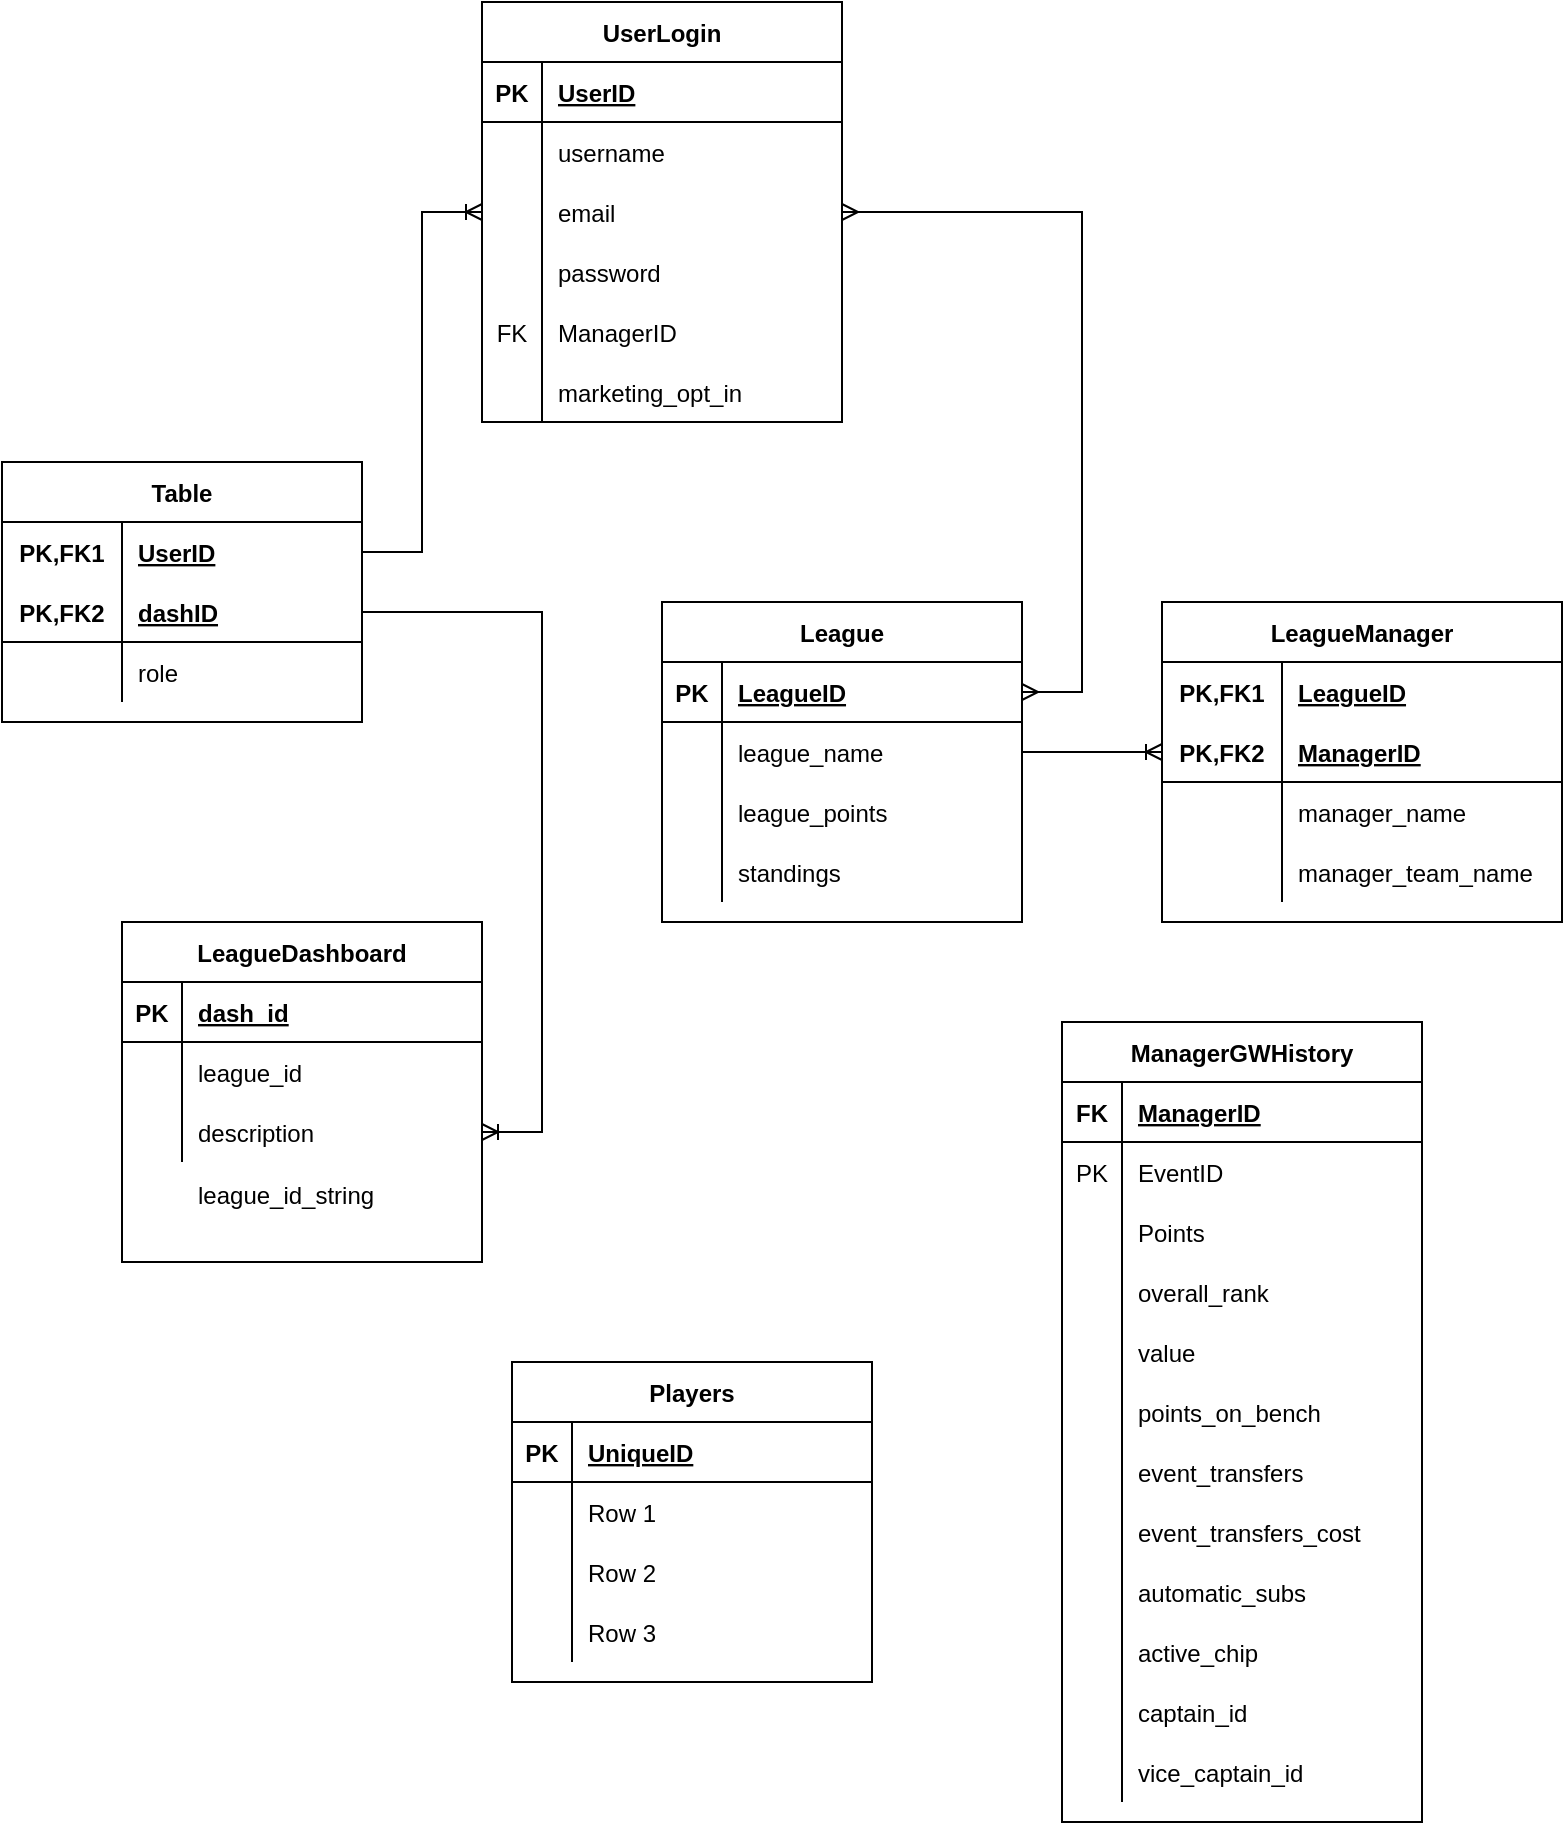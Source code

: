 <mxfile version="20.2.3" type="device"><diagram id="_Cx3foY1dvg2iIvXJZPI" name="Page-1"><mxGraphModel dx="1017" dy="2097" grid="1" gridSize="10" guides="1" tooltips="1" connect="1" arrows="1" fold="1" page="1" pageScale="1" pageWidth="850" pageHeight="1100" math="0" shadow="0"><root><mxCell id="0"/><mxCell id="1" parent="0"/><mxCell id="r8rtodoecA1h8bN7dKuI-1" value="League" style="shape=table;startSize=30;container=1;collapsible=1;childLayout=tableLayout;fixedRows=1;rowLines=0;fontStyle=1;align=center;resizeLast=1;" vertex="1" parent="1"><mxGeometry x="360" y="260" width="180" height="160" as="geometry"/></mxCell><mxCell id="r8rtodoecA1h8bN7dKuI-2" value="" style="shape=tableRow;horizontal=0;startSize=0;swimlaneHead=0;swimlaneBody=0;fillColor=none;collapsible=0;dropTarget=0;points=[[0,0.5],[1,0.5]];portConstraint=eastwest;top=0;left=0;right=0;bottom=1;" vertex="1" parent="r8rtodoecA1h8bN7dKuI-1"><mxGeometry y="30" width="180" height="30" as="geometry"/></mxCell><mxCell id="r8rtodoecA1h8bN7dKuI-3" value="PK" style="shape=partialRectangle;connectable=0;fillColor=none;top=0;left=0;bottom=0;right=0;fontStyle=1;overflow=hidden;" vertex="1" parent="r8rtodoecA1h8bN7dKuI-2"><mxGeometry width="30" height="30" as="geometry"><mxRectangle width="30" height="30" as="alternateBounds"/></mxGeometry></mxCell><mxCell id="r8rtodoecA1h8bN7dKuI-4" value="LeagueID" style="shape=partialRectangle;connectable=0;fillColor=none;top=0;left=0;bottom=0;right=0;align=left;spacingLeft=6;fontStyle=5;overflow=hidden;" vertex="1" parent="r8rtodoecA1h8bN7dKuI-2"><mxGeometry x="30" width="150" height="30" as="geometry"><mxRectangle width="150" height="30" as="alternateBounds"/></mxGeometry></mxCell><mxCell id="r8rtodoecA1h8bN7dKuI-5" value="" style="shape=tableRow;horizontal=0;startSize=0;swimlaneHead=0;swimlaneBody=0;fillColor=none;collapsible=0;dropTarget=0;points=[[0,0.5],[1,0.5]];portConstraint=eastwest;top=0;left=0;right=0;bottom=0;" vertex="1" parent="r8rtodoecA1h8bN7dKuI-1"><mxGeometry y="60" width="180" height="30" as="geometry"/></mxCell><mxCell id="r8rtodoecA1h8bN7dKuI-6" value="" style="shape=partialRectangle;connectable=0;fillColor=none;top=0;left=0;bottom=0;right=0;editable=1;overflow=hidden;" vertex="1" parent="r8rtodoecA1h8bN7dKuI-5"><mxGeometry width="30" height="30" as="geometry"><mxRectangle width="30" height="30" as="alternateBounds"/></mxGeometry></mxCell><mxCell id="r8rtodoecA1h8bN7dKuI-7" value="league_name" style="shape=partialRectangle;connectable=0;fillColor=none;top=0;left=0;bottom=0;right=0;align=left;spacingLeft=6;overflow=hidden;" vertex="1" parent="r8rtodoecA1h8bN7dKuI-5"><mxGeometry x="30" width="150" height="30" as="geometry"><mxRectangle width="150" height="30" as="alternateBounds"/></mxGeometry></mxCell><mxCell id="r8rtodoecA1h8bN7dKuI-8" value="" style="shape=tableRow;horizontal=0;startSize=0;swimlaneHead=0;swimlaneBody=0;fillColor=none;collapsible=0;dropTarget=0;points=[[0,0.5],[1,0.5]];portConstraint=eastwest;top=0;left=0;right=0;bottom=0;" vertex="1" parent="r8rtodoecA1h8bN7dKuI-1"><mxGeometry y="90" width="180" height="30" as="geometry"/></mxCell><mxCell id="r8rtodoecA1h8bN7dKuI-9" value="" style="shape=partialRectangle;connectable=0;fillColor=none;top=0;left=0;bottom=0;right=0;editable=1;overflow=hidden;" vertex="1" parent="r8rtodoecA1h8bN7dKuI-8"><mxGeometry width="30" height="30" as="geometry"><mxRectangle width="30" height="30" as="alternateBounds"/></mxGeometry></mxCell><mxCell id="r8rtodoecA1h8bN7dKuI-10" value="league_points" style="shape=partialRectangle;connectable=0;fillColor=none;top=0;left=0;bottom=0;right=0;align=left;spacingLeft=6;overflow=hidden;" vertex="1" parent="r8rtodoecA1h8bN7dKuI-8"><mxGeometry x="30" width="150" height="30" as="geometry"><mxRectangle width="150" height="30" as="alternateBounds"/></mxGeometry></mxCell><mxCell id="r8rtodoecA1h8bN7dKuI-11" value="" style="shape=tableRow;horizontal=0;startSize=0;swimlaneHead=0;swimlaneBody=0;fillColor=none;collapsible=0;dropTarget=0;points=[[0,0.5],[1,0.5]];portConstraint=eastwest;top=0;left=0;right=0;bottom=0;" vertex="1" parent="r8rtodoecA1h8bN7dKuI-1"><mxGeometry y="120" width="180" height="30" as="geometry"/></mxCell><mxCell id="r8rtodoecA1h8bN7dKuI-12" value="" style="shape=partialRectangle;connectable=0;fillColor=none;top=0;left=0;bottom=0;right=0;editable=1;overflow=hidden;" vertex="1" parent="r8rtodoecA1h8bN7dKuI-11"><mxGeometry width="30" height="30" as="geometry"><mxRectangle width="30" height="30" as="alternateBounds"/></mxGeometry></mxCell><mxCell id="r8rtodoecA1h8bN7dKuI-13" value="standings" style="shape=partialRectangle;connectable=0;fillColor=none;top=0;left=0;bottom=0;right=0;align=left;spacingLeft=6;overflow=hidden;" vertex="1" parent="r8rtodoecA1h8bN7dKuI-11"><mxGeometry x="30" width="150" height="30" as="geometry"><mxRectangle width="150" height="30" as="alternateBounds"/></mxGeometry></mxCell><mxCell id="r8rtodoecA1h8bN7dKuI-27" value="LeagueManager" style="shape=table;startSize=30;container=1;collapsible=1;childLayout=tableLayout;fixedRows=1;rowLines=0;fontStyle=1;align=center;resizeLast=1;" vertex="1" parent="1"><mxGeometry x="610" y="260" width="200" height="160" as="geometry"/></mxCell><mxCell id="r8rtodoecA1h8bN7dKuI-28" value="" style="shape=tableRow;horizontal=0;startSize=0;swimlaneHead=0;swimlaneBody=0;fillColor=none;collapsible=0;dropTarget=0;points=[[0,0.5],[1,0.5]];portConstraint=eastwest;top=0;left=0;right=0;bottom=0;" vertex="1" parent="r8rtodoecA1h8bN7dKuI-27"><mxGeometry y="30" width="200" height="30" as="geometry"/></mxCell><mxCell id="r8rtodoecA1h8bN7dKuI-29" value="PK,FK1" style="shape=partialRectangle;connectable=0;fillColor=none;top=0;left=0;bottom=0;right=0;fontStyle=1;overflow=hidden;" vertex="1" parent="r8rtodoecA1h8bN7dKuI-28"><mxGeometry width="60" height="30" as="geometry"><mxRectangle width="60" height="30" as="alternateBounds"/></mxGeometry></mxCell><mxCell id="r8rtodoecA1h8bN7dKuI-30" value="LeagueID" style="shape=partialRectangle;connectable=0;fillColor=none;top=0;left=0;bottom=0;right=0;align=left;spacingLeft=6;fontStyle=5;overflow=hidden;" vertex="1" parent="r8rtodoecA1h8bN7dKuI-28"><mxGeometry x="60" width="140" height="30" as="geometry"><mxRectangle width="140" height="30" as="alternateBounds"/></mxGeometry></mxCell><mxCell id="r8rtodoecA1h8bN7dKuI-31" value="" style="shape=tableRow;horizontal=0;startSize=0;swimlaneHead=0;swimlaneBody=0;fillColor=none;collapsible=0;dropTarget=0;points=[[0,0.5],[1,0.5]];portConstraint=eastwest;top=0;left=0;right=0;bottom=1;" vertex="1" parent="r8rtodoecA1h8bN7dKuI-27"><mxGeometry y="60" width="200" height="30" as="geometry"/></mxCell><mxCell id="r8rtodoecA1h8bN7dKuI-32" value="PK,FK2" style="shape=partialRectangle;connectable=0;fillColor=none;top=0;left=0;bottom=0;right=0;fontStyle=1;overflow=hidden;" vertex="1" parent="r8rtodoecA1h8bN7dKuI-31"><mxGeometry width="60" height="30" as="geometry"><mxRectangle width="60" height="30" as="alternateBounds"/></mxGeometry></mxCell><mxCell id="r8rtodoecA1h8bN7dKuI-33" value="ManagerID" style="shape=partialRectangle;connectable=0;fillColor=none;top=0;left=0;bottom=0;right=0;align=left;spacingLeft=6;fontStyle=5;overflow=hidden;" vertex="1" parent="r8rtodoecA1h8bN7dKuI-31"><mxGeometry x="60" width="140" height="30" as="geometry"><mxRectangle width="140" height="30" as="alternateBounds"/></mxGeometry></mxCell><mxCell id="r8rtodoecA1h8bN7dKuI-34" value="" style="shape=tableRow;horizontal=0;startSize=0;swimlaneHead=0;swimlaneBody=0;fillColor=none;collapsible=0;dropTarget=0;points=[[0,0.5],[1,0.5]];portConstraint=eastwest;top=0;left=0;right=0;bottom=0;" vertex="1" parent="r8rtodoecA1h8bN7dKuI-27"><mxGeometry y="90" width="200" height="30" as="geometry"/></mxCell><mxCell id="r8rtodoecA1h8bN7dKuI-35" value="" style="shape=partialRectangle;connectable=0;fillColor=none;top=0;left=0;bottom=0;right=0;editable=1;overflow=hidden;" vertex="1" parent="r8rtodoecA1h8bN7dKuI-34"><mxGeometry width="60" height="30" as="geometry"><mxRectangle width="60" height="30" as="alternateBounds"/></mxGeometry></mxCell><mxCell id="r8rtodoecA1h8bN7dKuI-36" value="manager_name" style="shape=partialRectangle;connectable=0;fillColor=none;top=0;left=0;bottom=0;right=0;align=left;spacingLeft=6;overflow=hidden;" vertex="1" parent="r8rtodoecA1h8bN7dKuI-34"><mxGeometry x="60" width="140" height="30" as="geometry"><mxRectangle width="140" height="30" as="alternateBounds"/></mxGeometry></mxCell><mxCell id="r8rtodoecA1h8bN7dKuI-37" value="" style="shape=tableRow;horizontal=0;startSize=0;swimlaneHead=0;swimlaneBody=0;fillColor=none;collapsible=0;dropTarget=0;points=[[0,0.5],[1,0.5]];portConstraint=eastwest;top=0;left=0;right=0;bottom=0;" vertex="1" parent="r8rtodoecA1h8bN7dKuI-27"><mxGeometry y="120" width="200" height="30" as="geometry"/></mxCell><mxCell id="r8rtodoecA1h8bN7dKuI-38" value="" style="shape=partialRectangle;connectable=0;fillColor=none;top=0;left=0;bottom=0;right=0;editable=1;overflow=hidden;" vertex="1" parent="r8rtodoecA1h8bN7dKuI-37"><mxGeometry width="60" height="30" as="geometry"><mxRectangle width="60" height="30" as="alternateBounds"/></mxGeometry></mxCell><mxCell id="r8rtodoecA1h8bN7dKuI-39" value="manager_team_name" style="shape=partialRectangle;connectable=0;fillColor=none;top=0;left=0;bottom=0;right=0;align=left;spacingLeft=6;overflow=hidden;" vertex="1" parent="r8rtodoecA1h8bN7dKuI-37"><mxGeometry x="60" width="140" height="30" as="geometry"><mxRectangle width="140" height="30" as="alternateBounds"/></mxGeometry></mxCell><mxCell id="r8rtodoecA1h8bN7dKuI-69" value="" style="shape=tableRow;horizontal=0;startSize=0;swimlaneHead=0;swimlaneBody=0;fillColor=none;collapsible=0;dropTarget=0;points=[[0,0.5],[1,0.5]];portConstraint=eastwest;top=0;left=0;right=0;bottom=0;" vertex="1" parent="1"><mxGeometry x="320" y="650" width="180" height="30" as="geometry"/></mxCell><mxCell id="r8rtodoecA1h8bN7dKuI-70" value="" style="shape=partialRectangle;connectable=0;fillColor=none;top=0;left=0;bottom=0;right=0;editable=1;overflow=hidden;" vertex="1" parent="r8rtodoecA1h8bN7dKuI-69"><mxGeometry width="30" height="30" as="geometry"><mxRectangle width="30" height="30" as="alternateBounds"/></mxGeometry></mxCell><mxCell id="r8rtodoecA1h8bN7dKuI-72" value="Table" style="shape=table;startSize=30;container=1;collapsible=1;childLayout=tableLayout;fixedRows=1;rowLines=0;fontStyle=1;align=center;resizeLast=1;" vertex="1" parent="1"><mxGeometry x="30" y="190" width="180" height="130" as="geometry"/></mxCell><mxCell id="r8rtodoecA1h8bN7dKuI-73" value="" style="shape=tableRow;horizontal=0;startSize=0;swimlaneHead=0;swimlaneBody=0;fillColor=none;collapsible=0;dropTarget=0;points=[[0,0.5],[1,0.5]];portConstraint=eastwest;top=0;left=0;right=0;bottom=0;" vertex="1" parent="r8rtodoecA1h8bN7dKuI-72"><mxGeometry y="30" width="180" height="30" as="geometry"/></mxCell><mxCell id="r8rtodoecA1h8bN7dKuI-74" value="PK,FK1" style="shape=partialRectangle;connectable=0;fillColor=none;top=0;left=0;bottom=0;right=0;fontStyle=1;overflow=hidden;" vertex="1" parent="r8rtodoecA1h8bN7dKuI-73"><mxGeometry width="60" height="30" as="geometry"><mxRectangle width="60" height="30" as="alternateBounds"/></mxGeometry></mxCell><mxCell id="r8rtodoecA1h8bN7dKuI-75" value="UserID" style="shape=partialRectangle;connectable=0;fillColor=none;top=0;left=0;bottom=0;right=0;align=left;spacingLeft=6;fontStyle=5;overflow=hidden;" vertex="1" parent="r8rtodoecA1h8bN7dKuI-73"><mxGeometry x="60" width="120" height="30" as="geometry"><mxRectangle width="120" height="30" as="alternateBounds"/></mxGeometry></mxCell><mxCell id="r8rtodoecA1h8bN7dKuI-76" value="" style="shape=tableRow;horizontal=0;startSize=0;swimlaneHead=0;swimlaneBody=0;fillColor=none;collapsible=0;dropTarget=0;points=[[0,0.5],[1,0.5]];portConstraint=eastwest;top=0;left=0;right=0;bottom=1;" vertex="1" parent="r8rtodoecA1h8bN7dKuI-72"><mxGeometry y="60" width="180" height="30" as="geometry"/></mxCell><mxCell id="r8rtodoecA1h8bN7dKuI-77" value="PK,FK2" style="shape=partialRectangle;connectable=0;fillColor=none;top=0;left=0;bottom=0;right=0;fontStyle=1;overflow=hidden;" vertex="1" parent="r8rtodoecA1h8bN7dKuI-76"><mxGeometry width="60" height="30" as="geometry"><mxRectangle width="60" height="30" as="alternateBounds"/></mxGeometry></mxCell><mxCell id="r8rtodoecA1h8bN7dKuI-78" value="dashID" style="shape=partialRectangle;connectable=0;fillColor=none;top=0;left=0;bottom=0;right=0;align=left;spacingLeft=6;fontStyle=5;overflow=hidden;" vertex="1" parent="r8rtodoecA1h8bN7dKuI-76"><mxGeometry x="60" width="120" height="30" as="geometry"><mxRectangle width="120" height="30" as="alternateBounds"/></mxGeometry></mxCell><mxCell id="r8rtodoecA1h8bN7dKuI-82" value="" style="shape=tableRow;horizontal=0;startSize=0;swimlaneHead=0;swimlaneBody=0;fillColor=none;collapsible=0;dropTarget=0;points=[[0,0.5],[1,0.5]];portConstraint=eastwest;top=0;left=0;right=0;bottom=0;" vertex="1" parent="r8rtodoecA1h8bN7dKuI-72"><mxGeometry y="90" width="180" height="30" as="geometry"/></mxCell><mxCell id="r8rtodoecA1h8bN7dKuI-83" value="" style="shape=partialRectangle;connectable=0;fillColor=none;top=0;left=0;bottom=0;right=0;editable=1;overflow=hidden;" vertex="1" parent="r8rtodoecA1h8bN7dKuI-82"><mxGeometry width="60" height="30" as="geometry"><mxRectangle width="60" height="30" as="alternateBounds"/></mxGeometry></mxCell><mxCell id="r8rtodoecA1h8bN7dKuI-84" value="role" style="shape=partialRectangle;connectable=0;fillColor=none;top=0;left=0;bottom=0;right=0;align=left;spacingLeft=6;overflow=hidden;" vertex="1" parent="r8rtodoecA1h8bN7dKuI-82"><mxGeometry x="60" width="120" height="30" as="geometry"><mxRectangle width="120" height="30" as="alternateBounds"/></mxGeometry></mxCell><mxCell id="r8rtodoecA1h8bN7dKuI-85" value="" style="group" vertex="1" connectable="0" parent="1"><mxGeometry x="90" y="420" width="180" height="170" as="geometry"/></mxCell><mxCell id="r8rtodoecA1h8bN7dKuI-40" value="LeagueDashboard" style="shape=table;startSize=30;container=1;collapsible=1;childLayout=tableLayout;fixedRows=1;rowLines=0;fontStyle=1;align=center;resizeLast=1;" vertex="1" parent="r8rtodoecA1h8bN7dKuI-85"><mxGeometry width="180" height="170" as="geometry"/></mxCell><mxCell id="r8rtodoecA1h8bN7dKuI-41" value="" style="shape=tableRow;horizontal=0;startSize=0;swimlaneHead=0;swimlaneBody=0;fillColor=none;collapsible=0;dropTarget=0;points=[[0,0.5],[1,0.5]];portConstraint=eastwest;top=0;left=0;right=0;bottom=1;" vertex="1" parent="r8rtodoecA1h8bN7dKuI-40"><mxGeometry y="30" width="180" height="30" as="geometry"/></mxCell><mxCell id="r8rtodoecA1h8bN7dKuI-42" value="PK" style="shape=partialRectangle;connectable=0;fillColor=none;top=0;left=0;bottom=0;right=0;fontStyle=1;overflow=hidden;" vertex="1" parent="r8rtodoecA1h8bN7dKuI-41"><mxGeometry width="30" height="30" as="geometry"><mxRectangle width="30" height="30" as="alternateBounds"/></mxGeometry></mxCell><mxCell id="r8rtodoecA1h8bN7dKuI-43" value="dash_id" style="shape=partialRectangle;connectable=0;fillColor=none;top=0;left=0;bottom=0;right=0;align=left;spacingLeft=6;fontStyle=5;overflow=hidden;" vertex="1" parent="r8rtodoecA1h8bN7dKuI-41"><mxGeometry x="30" width="150" height="30" as="geometry"><mxRectangle width="150" height="30" as="alternateBounds"/></mxGeometry></mxCell><mxCell id="r8rtodoecA1h8bN7dKuI-44" value="" style="shape=tableRow;horizontal=0;startSize=0;swimlaneHead=0;swimlaneBody=0;fillColor=none;collapsible=0;dropTarget=0;points=[[0,0.5],[1,0.5]];portConstraint=eastwest;top=0;left=0;right=0;bottom=0;" vertex="1" parent="r8rtodoecA1h8bN7dKuI-40"><mxGeometry y="60" width="180" height="30" as="geometry"/></mxCell><mxCell id="r8rtodoecA1h8bN7dKuI-45" value="" style="shape=partialRectangle;connectable=0;fillColor=none;top=0;left=0;bottom=0;right=0;editable=1;overflow=hidden;" vertex="1" parent="r8rtodoecA1h8bN7dKuI-44"><mxGeometry width="30" height="30" as="geometry"><mxRectangle width="30" height="30" as="alternateBounds"/></mxGeometry></mxCell><mxCell id="r8rtodoecA1h8bN7dKuI-46" value="league_id" style="shape=partialRectangle;connectable=0;fillColor=none;top=0;left=0;bottom=0;right=0;align=left;spacingLeft=6;overflow=hidden;" vertex="1" parent="r8rtodoecA1h8bN7dKuI-44"><mxGeometry x="30" width="150" height="30" as="geometry"><mxRectangle width="150" height="30" as="alternateBounds"/></mxGeometry></mxCell><mxCell id="r8rtodoecA1h8bN7dKuI-47" value="" style="shape=tableRow;horizontal=0;startSize=0;swimlaneHead=0;swimlaneBody=0;fillColor=none;collapsible=0;dropTarget=0;points=[[0,0.5],[1,0.5]];portConstraint=eastwest;top=0;left=0;right=0;bottom=0;" vertex="1" parent="r8rtodoecA1h8bN7dKuI-40"><mxGeometry y="90" width="180" height="30" as="geometry"/></mxCell><mxCell id="r8rtodoecA1h8bN7dKuI-48" value="" style="shape=partialRectangle;connectable=0;fillColor=none;top=0;left=0;bottom=0;right=0;editable=1;overflow=hidden;" vertex="1" parent="r8rtodoecA1h8bN7dKuI-47"><mxGeometry width="30" height="30" as="geometry"><mxRectangle width="30" height="30" as="alternateBounds"/></mxGeometry></mxCell><mxCell id="r8rtodoecA1h8bN7dKuI-49" value="description" style="shape=partialRectangle;connectable=0;fillColor=none;top=0;left=0;bottom=0;right=0;align=left;spacingLeft=6;overflow=hidden;" vertex="1" parent="r8rtodoecA1h8bN7dKuI-47"><mxGeometry x="30" width="150" height="30" as="geometry"><mxRectangle width="150" height="30" as="alternateBounds"/></mxGeometry></mxCell><mxCell id="r8rtodoecA1h8bN7dKuI-53" value="" style="shape=tableRow;horizontal=0;startSize=0;swimlaneHead=0;swimlaneBody=0;fillColor=none;collapsible=0;dropTarget=0;points=[[0,0.5],[1,0.5]];portConstraint=eastwest;top=0;left=0;right=0;bottom=0;" vertex="1" parent="r8rtodoecA1h8bN7dKuI-85"><mxGeometry y="124" width="180" height="30" as="geometry"/></mxCell><mxCell id="r8rtodoecA1h8bN7dKuI-54" value="" style="shape=partialRectangle;connectable=0;fillColor=none;top=0;left=0;bottom=0;right=0;editable=1;overflow=hidden;" vertex="1" parent="r8rtodoecA1h8bN7dKuI-53"><mxGeometry width="30" height="30" as="geometry"><mxRectangle width="30" height="30" as="alternateBounds"/></mxGeometry></mxCell><mxCell id="r8rtodoecA1h8bN7dKuI-55" value="league_id_string" style="shape=partialRectangle;connectable=0;fillColor=none;top=0;left=0;bottom=0;right=0;align=left;spacingLeft=6;overflow=hidden;" vertex="1" parent="r8rtodoecA1h8bN7dKuI-53"><mxGeometry x="30" y="-3" width="150" height="30" as="geometry"><mxRectangle width="150" height="30" as="alternateBounds"/></mxGeometry></mxCell><mxCell id="r8rtodoecA1h8bN7dKuI-93" value="" style="group" vertex="1" connectable="0" parent="1"><mxGeometry x="270" y="-40" width="180" height="240" as="geometry"/></mxCell><mxCell id="r8rtodoecA1h8bN7dKuI-87" value="" style="group" vertex="1" connectable="0" parent="r8rtodoecA1h8bN7dKuI-93"><mxGeometry width="180" height="240" as="geometry"/></mxCell><mxCell id="r8rtodoecA1h8bN7dKuI-88" value="" style="group" vertex="1" connectable="0" parent="r8rtodoecA1h8bN7dKuI-87"><mxGeometry width="180" height="240" as="geometry"/></mxCell><mxCell id="r8rtodoecA1h8bN7dKuI-56" value="UserLogin" style="shape=table;startSize=30;container=1;collapsible=1;childLayout=tableLayout;fixedRows=1;rowLines=0;fontStyle=1;align=center;resizeLast=1;" vertex="1" parent="r8rtodoecA1h8bN7dKuI-88"><mxGeometry width="180" height="210" as="geometry"/></mxCell><mxCell id="r8rtodoecA1h8bN7dKuI-57" value="" style="shape=tableRow;horizontal=0;startSize=0;swimlaneHead=0;swimlaneBody=0;fillColor=none;collapsible=0;dropTarget=0;points=[[0,0.5],[1,0.5]];portConstraint=eastwest;top=0;left=0;right=0;bottom=1;" vertex="1" parent="r8rtodoecA1h8bN7dKuI-56"><mxGeometry y="30" width="180" height="30" as="geometry"/></mxCell><mxCell id="r8rtodoecA1h8bN7dKuI-58" value="PK" style="shape=partialRectangle;connectable=0;fillColor=none;top=0;left=0;bottom=0;right=0;fontStyle=1;overflow=hidden;" vertex="1" parent="r8rtodoecA1h8bN7dKuI-57"><mxGeometry width="30" height="30" as="geometry"><mxRectangle width="30" height="30" as="alternateBounds"/></mxGeometry></mxCell><mxCell id="r8rtodoecA1h8bN7dKuI-59" value="UserID" style="shape=partialRectangle;connectable=0;fillColor=none;top=0;left=0;bottom=0;right=0;align=left;spacingLeft=6;fontStyle=5;overflow=hidden;" vertex="1" parent="r8rtodoecA1h8bN7dKuI-57"><mxGeometry x="30" width="150" height="30" as="geometry"><mxRectangle width="150" height="30" as="alternateBounds"/></mxGeometry></mxCell><mxCell id="r8rtodoecA1h8bN7dKuI-60" value="" style="shape=tableRow;horizontal=0;startSize=0;swimlaneHead=0;swimlaneBody=0;fillColor=none;collapsible=0;dropTarget=0;points=[[0,0.5],[1,0.5]];portConstraint=eastwest;top=0;left=0;right=0;bottom=0;" vertex="1" parent="r8rtodoecA1h8bN7dKuI-56"><mxGeometry y="60" width="180" height="30" as="geometry"/></mxCell><mxCell id="r8rtodoecA1h8bN7dKuI-61" value="" style="shape=partialRectangle;connectable=0;fillColor=none;top=0;left=0;bottom=0;right=0;editable=1;overflow=hidden;" vertex="1" parent="r8rtodoecA1h8bN7dKuI-60"><mxGeometry width="30" height="30" as="geometry"><mxRectangle width="30" height="30" as="alternateBounds"/></mxGeometry></mxCell><mxCell id="r8rtodoecA1h8bN7dKuI-62" value="username" style="shape=partialRectangle;connectable=0;fillColor=none;top=0;left=0;bottom=0;right=0;align=left;spacingLeft=6;overflow=hidden;" vertex="1" parent="r8rtodoecA1h8bN7dKuI-60"><mxGeometry x="30" width="150" height="30" as="geometry"><mxRectangle width="150" height="30" as="alternateBounds"/></mxGeometry></mxCell><mxCell id="r8rtodoecA1h8bN7dKuI-63" value="" style="shape=tableRow;horizontal=0;startSize=0;swimlaneHead=0;swimlaneBody=0;fillColor=none;collapsible=0;dropTarget=0;points=[[0,0.5],[1,0.5]];portConstraint=eastwest;top=0;left=0;right=0;bottom=0;" vertex="1" parent="r8rtodoecA1h8bN7dKuI-56"><mxGeometry y="90" width="180" height="30" as="geometry"/></mxCell><mxCell id="r8rtodoecA1h8bN7dKuI-64" value="" style="shape=partialRectangle;connectable=0;fillColor=none;top=0;left=0;bottom=0;right=0;editable=1;overflow=hidden;" vertex="1" parent="r8rtodoecA1h8bN7dKuI-63"><mxGeometry width="30" height="30" as="geometry"><mxRectangle width="30" height="30" as="alternateBounds"/></mxGeometry></mxCell><mxCell id="r8rtodoecA1h8bN7dKuI-65" value="email" style="shape=partialRectangle;connectable=0;fillColor=none;top=0;left=0;bottom=0;right=0;align=left;spacingLeft=6;overflow=hidden;" vertex="1" parent="r8rtodoecA1h8bN7dKuI-63"><mxGeometry x="30" width="150" height="30" as="geometry"><mxRectangle width="150" height="30" as="alternateBounds"/></mxGeometry></mxCell><mxCell id="r8rtodoecA1h8bN7dKuI-66" value="" style="shape=tableRow;horizontal=0;startSize=0;swimlaneHead=0;swimlaneBody=0;fillColor=none;collapsible=0;dropTarget=0;points=[[0,0.5],[1,0.5]];portConstraint=eastwest;top=0;left=0;right=0;bottom=0;" vertex="1" parent="r8rtodoecA1h8bN7dKuI-56"><mxGeometry y="120" width="180" height="30" as="geometry"/></mxCell><mxCell id="r8rtodoecA1h8bN7dKuI-67" value="" style="shape=partialRectangle;connectable=0;fillColor=none;top=0;left=0;bottom=0;right=0;editable=1;overflow=hidden;" vertex="1" parent="r8rtodoecA1h8bN7dKuI-66"><mxGeometry width="30" height="30" as="geometry"><mxRectangle width="30" height="30" as="alternateBounds"/></mxGeometry></mxCell><mxCell id="r8rtodoecA1h8bN7dKuI-68" value="password" style="shape=partialRectangle;connectable=0;fillColor=none;top=0;left=0;bottom=0;right=0;align=left;spacingLeft=6;overflow=hidden;" vertex="1" parent="r8rtodoecA1h8bN7dKuI-66"><mxGeometry x="30" width="150" height="30" as="geometry"><mxRectangle width="150" height="30" as="alternateBounds"/></mxGeometry></mxCell><mxCell id="r8rtodoecA1h8bN7dKuI-97" value="" style="shape=tableRow;horizontal=0;startSize=0;swimlaneHead=0;swimlaneBody=0;fillColor=none;collapsible=0;dropTarget=0;points=[[0,0.5],[1,0.5]];portConstraint=eastwest;top=0;left=0;right=0;bottom=0;" vertex="1" parent="r8rtodoecA1h8bN7dKuI-56"><mxGeometry y="150" width="180" height="30" as="geometry"/></mxCell><mxCell id="r8rtodoecA1h8bN7dKuI-98" value="FK" style="shape=partialRectangle;connectable=0;fillColor=none;top=0;left=0;bottom=0;right=0;fontStyle=0;overflow=hidden;" vertex="1" parent="r8rtodoecA1h8bN7dKuI-97"><mxGeometry width="30" height="30" as="geometry"><mxRectangle width="30" height="30" as="alternateBounds"/></mxGeometry></mxCell><mxCell id="r8rtodoecA1h8bN7dKuI-99" value="ManagerID" style="shape=partialRectangle;connectable=0;fillColor=none;top=0;left=0;bottom=0;right=0;align=left;spacingLeft=6;fontStyle=0;overflow=hidden;" vertex="1" parent="r8rtodoecA1h8bN7dKuI-97"><mxGeometry x="30" width="150" height="30" as="geometry"><mxRectangle width="150" height="30" as="alternateBounds"/></mxGeometry></mxCell><mxCell id="r8rtodoecA1h8bN7dKuI-100" value="" style="shape=tableRow;horizontal=0;startSize=0;swimlaneHead=0;swimlaneBody=0;fillColor=none;collapsible=0;dropTarget=0;points=[[0,0.5],[1,0.5]];portConstraint=eastwest;top=0;left=0;right=0;bottom=0;" vertex="1" parent="r8rtodoecA1h8bN7dKuI-56"><mxGeometry y="180" width="180" height="30" as="geometry"/></mxCell><mxCell id="r8rtodoecA1h8bN7dKuI-101" value="" style="shape=partialRectangle;connectable=0;fillColor=none;top=0;left=0;bottom=0;right=0;editable=1;overflow=hidden;" vertex="1" parent="r8rtodoecA1h8bN7dKuI-100"><mxGeometry width="30" height="30" as="geometry"><mxRectangle width="30" height="30" as="alternateBounds"/></mxGeometry></mxCell><mxCell id="r8rtodoecA1h8bN7dKuI-102" value="marketing_opt_in" style="shape=partialRectangle;connectable=0;fillColor=none;top=0;left=0;bottom=0;right=0;align=left;spacingLeft=6;overflow=hidden;" vertex="1" parent="r8rtodoecA1h8bN7dKuI-100"><mxGeometry x="30" width="150" height="30" as="geometry"><mxRectangle width="150" height="30" as="alternateBounds"/></mxGeometry></mxCell><mxCell id="r8rtodoecA1h8bN7dKuI-104" value="" style="edgeStyle=entityRelationEdgeStyle;fontSize=12;html=1;endArrow=ERoneToMany;rounded=0;entryX=0;entryY=0.5;entryDx=0;entryDy=0;exitX=1;exitY=0.5;exitDx=0;exitDy=0;" edge="1" parent="1" source="r8rtodoecA1h8bN7dKuI-5" target="r8rtodoecA1h8bN7dKuI-31"><mxGeometry width="100" height="100" relative="1" as="geometry"><mxPoint x="370" y="560" as="sourcePoint"/><mxPoint x="510" y="490" as="targetPoint"/></mxGeometry></mxCell><mxCell id="r8rtodoecA1h8bN7dKuI-105" value="" style="edgeStyle=entityRelationEdgeStyle;fontSize=12;html=1;endArrow=ERmany;startArrow=ERmany;rounded=0;exitX=1;exitY=0.5;exitDx=0;exitDy=0;" edge="1" parent="1" source="r8rtodoecA1h8bN7dKuI-63" target="r8rtodoecA1h8bN7dKuI-2"><mxGeometry width="100" height="100" relative="1" as="geometry"><mxPoint x="350" y="420" as="sourcePoint"/><mxPoint x="450" y="320" as="targetPoint"/></mxGeometry></mxCell><mxCell id="r8rtodoecA1h8bN7dKuI-106" value="" style="edgeStyle=entityRelationEdgeStyle;fontSize=12;html=1;endArrow=ERoneToMany;rounded=0;exitX=1;exitY=0.5;exitDx=0;exitDy=0;entryX=0;entryY=0.5;entryDx=0;entryDy=0;" edge="1" parent="1" source="r8rtodoecA1h8bN7dKuI-73" target="r8rtodoecA1h8bN7dKuI-63"><mxGeometry width="100" height="100" relative="1" as="geometry"><mxPoint x="170" y="110" as="sourcePoint"/><mxPoint x="180" y="160" as="targetPoint"/></mxGeometry></mxCell><mxCell id="r8rtodoecA1h8bN7dKuI-108" value="" style="edgeStyle=entityRelationEdgeStyle;fontSize=12;html=1;endArrow=ERoneToMany;rounded=0;exitX=1;exitY=0.5;exitDx=0;exitDy=0;" edge="1" parent="1" source="r8rtodoecA1h8bN7dKuI-76" target="r8rtodoecA1h8bN7dKuI-47"><mxGeometry width="100" height="100" relative="1" as="geometry"><mxPoint x="350" y="420" as="sourcePoint"/><mxPoint x="450" y="320" as="targetPoint"/></mxGeometry></mxCell><mxCell id="r8rtodoecA1h8bN7dKuI-109" value="ManagerGWHistory" style="shape=table;startSize=30;container=1;collapsible=1;childLayout=tableLayout;fixedRows=1;rowLines=0;fontStyle=1;align=center;resizeLast=1;" vertex="1" parent="1"><mxGeometry x="560" y="470" width="180" height="400" as="geometry"/></mxCell><mxCell id="r8rtodoecA1h8bN7dKuI-110" value="" style="shape=tableRow;horizontal=0;startSize=0;swimlaneHead=0;swimlaneBody=0;fillColor=none;collapsible=0;dropTarget=0;points=[[0,0.5],[1,0.5]];portConstraint=eastwest;top=0;left=0;right=0;bottom=1;" vertex="1" parent="r8rtodoecA1h8bN7dKuI-109"><mxGeometry y="30" width="180" height="30" as="geometry"/></mxCell><mxCell id="r8rtodoecA1h8bN7dKuI-111" value="FK" style="shape=partialRectangle;connectable=0;fillColor=none;top=0;left=0;bottom=0;right=0;fontStyle=1;overflow=hidden;" vertex="1" parent="r8rtodoecA1h8bN7dKuI-110"><mxGeometry width="30" height="30" as="geometry"><mxRectangle width="30" height="30" as="alternateBounds"/></mxGeometry></mxCell><mxCell id="r8rtodoecA1h8bN7dKuI-112" value="ManagerID" style="shape=partialRectangle;connectable=0;fillColor=none;top=0;left=0;bottom=0;right=0;align=left;spacingLeft=6;fontStyle=5;overflow=hidden;" vertex="1" parent="r8rtodoecA1h8bN7dKuI-110"><mxGeometry x="30" width="150" height="30" as="geometry"><mxRectangle width="150" height="30" as="alternateBounds"/></mxGeometry></mxCell><mxCell id="r8rtodoecA1h8bN7dKuI-113" value="" style="shape=tableRow;horizontal=0;startSize=0;swimlaneHead=0;swimlaneBody=0;fillColor=none;collapsible=0;dropTarget=0;points=[[0,0.5],[1,0.5]];portConstraint=eastwest;top=0;left=0;right=0;bottom=0;" vertex="1" parent="r8rtodoecA1h8bN7dKuI-109"><mxGeometry y="60" width="180" height="30" as="geometry"/></mxCell><mxCell id="r8rtodoecA1h8bN7dKuI-114" value="PK" style="shape=partialRectangle;connectable=0;fillColor=none;top=0;left=0;bottom=0;right=0;editable=1;overflow=hidden;" vertex="1" parent="r8rtodoecA1h8bN7dKuI-113"><mxGeometry width="30" height="30" as="geometry"><mxRectangle width="30" height="30" as="alternateBounds"/></mxGeometry></mxCell><mxCell id="r8rtodoecA1h8bN7dKuI-115" value="EventID" style="shape=partialRectangle;connectable=0;fillColor=none;top=0;left=0;bottom=0;right=0;align=left;spacingLeft=6;overflow=hidden;" vertex="1" parent="r8rtodoecA1h8bN7dKuI-113"><mxGeometry x="30" width="150" height="30" as="geometry"><mxRectangle width="150" height="30" as="alternateBounds"/></mxGeometry></mxCell><mxCell id="r8rtodoecA1h8bN7dKuI-116" value="" style="shape=tableRow;horizontal=0;startSize=0;swimlaneHead=0;swimlaneBody=0;fillColor=none;collapsible=0;dropTarget=0;points=[[0,0.5],[1,0.5]];portConstraint=eastwest;top=0;left=0;right=0;bottom=0;" vertex="1" parent="r8rtodoecA1h8bN7dKuI-109"><mxGeometry y="90" width="180" height="30" as="geometry"/></mxCell><mxCell id="r8rtodoecA1h8bN7dKuI-117" value="" style="shape=partialRectangle;connectable=0;fillColor=none;top=0;left=0;bottom=0;right=0;editable=1;overflow=hidden;" vertex="1" parent="r8rtodoecA1h8bN7dKuI-116"><mxGeometry width="30" height="30" as="geometry"><mxRectangle width="30" height="30" as="alternateBounds"/></mxGeometry></mxCell><mxCell id="r8rtodoecA1h8bN7dKuI-118" value="Points" style="shape=partialRectangle;connectable=0;fillColor=none;top=0;left=0;bottom=0;right=0;align=left;spacingLeft=6;overflow=hidden;" vertex="1" parent="r8rtodoecA1h8bN7dKuI-116"><mxGeometry x="30" width="150" height="30" as="geometry"><mxRectangle width="150" height="30" as="alternateBounds"/></mxGeometry></mxCell><mxCell id="r8rtodoecA1h8bN7dKuI-119" value="" style="shape=tableRow;horizontal=0;startSize=0;swimlaneHead=0;swimlaneBody=0;fillColor=none;collapsible=0;dropTarget=0;points=[[0,0.5],[1,0.5]];portConstraint=eastwest;top=0;left=0;right=0;bottom=0;" vertex="1" parent="r8rtodoecA1h8bN7dKuI-109"><mxGeometry y="120" width="180" height="30" as="geometry"/></mxCell><mxCell id="r8rtodoecA1h8bN7dKuI-120" value="" style="shape=partialRectangle;connectable=0;fillColor=none;top=0;left=0;bottom=0;right=0;editable=1;overflow=hidden;" vertex="1" parent="r8rtodoecA1h8bN7dKuI-119"><mxGeometry width="30" height="30" as="geometry"><mxRectangle width="30" height="30" as="alternateBounds"/></mxGeometry></mxCell><mxCell id="r8rtodoecA1h8bN7dKuI-121" value="overall_rank" style="shape=partialRectangle;connectable=0;fillColor=none;top=0;left=0;bottom=0;right=0;align=left;spacingLeft=6;overflow=hidden;" vertex="1" parent="r8rtodoecA1h8bN7dKuI-119"><mxGeometry x="30" width="150" height="30" as="geometry"><mxRectangle width="150" height="30" as="alternateBounds"/></mxGeometry></mxCell><mxCell id="r8rtodoecA1h8bN7dKuI-122" value="" style="shape=tableRow;horizontal=0;startSize=0;swimlaneHead=0;swimlaneBody=0;fillColor=none;collapsible=0;dropTarget=0;points=[[0,0.5],[1,0.5]];portConstraint=eastwest;top=0;left=0;right=0;bottom=0;" vertex="1" parent="r8rtodoecA1h8bN7dKuI-109"><mxGeometry y="150" width="180" height="30" as="geometry"/></mxCell><mxCell id="r8rtodoecA1h8bN7dKuI-123" value="" style="shape=partialRectangle;connectable=0;fillColor=none;top=0;left=0;bottom=0;right=0;editable=1;overflow=hidden;" vertex="1" parent="r8rtodoecA1h8bN7dKuI-122"><mxGeometry width="30" height="30" as="geometry"><mxRectangle width="30" height="30" as="alternateBounds"/></mxGeometry></mxCell><mxCell id="r8rtodoecA1h8bN7dKuI-124" value="value " style="shape=partialRectangle;connectable=0;fillColor=none;top=0;left=0;bottom=0;right=0;align=left;spacingLeft=6;overflow=hidden;" vertex="1" parent="r8rtodoecA1h8bN7dKuI-122"><mxGeometry x="30" width="150" height="30" as="geometry"><mxRectangle width="150" height="30" as="alternateBounds"/></mxGeometry></mxCell><mxCell id="r8rtodoecA1h8bN7dKuI-125" value="" style="shape=tableRow;horizontal=0;startSize=0;swimlaneHead=0;swimlaneBody=0;fillColor=none;collapsible=0;dropTarget=0;points=[[0,0.5],[1,0.5]];portConstraint=eastwest;top=0;left=0;right=0;bottom=0;" vertex="1" parent="r8rtodoecA1h8bN7dKuI-109"><mxGeometry y="180" width="180" height="30" as="geometry"/></mxCell><mxCell id="r8rtodoecA1h8bN7dKuI-126" value="" style="shape=partialRectangle;connectable=0;fillColor=none;top=0;left=0;bottom=0;right=0;editable=1;overflow=hidden;" vertex="1" parent="r8rtodoecA1h8bN7dKuI-125"><mxGeometry width="30" height="30" as="geometry"><mxRectangle width="30" height="30" as="alternateBounds"/></mxGeometry></mxCell><mxCell id="r8rtodoecA1h8bN7dKuI-127" value="points_on_bench" style="shape=partialRectangle;connectable=0;fillColor=none;top=0;left=0;bottom=0;right=0;align=left;spacingLeft=6;overflow=hidden;" vertex="1" parent="r8rtodoecA1h8bN7dKuI-125"><mxGeometry x="30" width="150" height="30" as="geometry"><mxRectangle width="150" height="30" as="alternateBounds"/></mxGeometry></mxCell><mxCell id="r8rtodoecA1h8bN7dKuI-128" value="" style="shape=tableRow;horizontal=0;startSize=0;swimlaneHead=0;swimlaneBody=0;fillColor=none;collapsible=0;dropTarget=0;points=[[0,0.5],[1,0.5]];portConstraint=eastwest;top=0;left=0;right=0;bottom=0;" vertex="1" parent="r8rtodoecA1h8bN7dKuI-109"><mxGeometry y="210" width="180" height="30" as="geometry"/></mxCell><mxCell id="r8rtodoecA1h8bN7dKuI-129" value="" style="shape=partialRectangle;connectable=0;fillColor=none;top=0;left=0;bottom=0;right=0;editable=1;overflow=hidden;" vertex="1" parent="r8rtodoecA1h8bN7dKuI-128"><mxGeometry width="30" height="30" as="geometry"><mxRectangle width="30" height="30" as="alternateBounds"/></mxGeometry></mxCell><mxCell id="r8rtodoecA1h8bN7dKuI-130" value="event_transfers" style="shape=partialRectangle;connectable=0;fillColor=none;top=0;left=0;bottom=0;right=0;align=left;spacingLeft=6;overflow=hidden;" vertex="1" parent="r8rtodoecA1h8bN7dKuI-128"><mxGeometry x="30" width="150" height="30" as="geometry"><mxRectangle width="150" height="30" as="alternateBounds"/></mxGeometry></mxCell><mxCell id="r8rtodoecA1h8bN7dKuI-135" value="" style="shape=tableRow;horizontal=0;startSize=0;swimlaneHead=0;swimlaneBody=0;fillColor=none;collapsible=0;dropTarget=0;points=[[0,0.5],[1,0.5]];portConstraint=eastwest;top=0;left=0;right=0;bottom=0;" vertex="1" parent="r8rtodoecA1h8bN7dKuI-109"><mxGeometry y="240" width="180" height="30" as="geometry"/></mxCell><mxCell id="r8rtodoecA1h8bN7dKuI-136" value="" style="shape=partialRectangle;connectable=0;fillColor=none;top=0;left=0;bottom=0;right=0;editable=1;overflow=hidden;" vertex="1" parent="r8rtodoecA1h8bN7dKuI-135"><mxGeometry width="30" height="30" as="geometry"><mxRectangle width="30" height="30" as="alternateBounds"/></mxGeometry></mxCell><mxCell id="r8rtodoecA1h8bN7dKuI-137" value="event_transfers_cost" style="shape=partialRectangle;connectable=0;fillColor=none;top=0;left=0;bottom=0;right=0;align=left;spacingLeft=6;overflow=hidden;" vertex="1" parent="r8rtodoecA1h8bN7dKuI-135"><mxGeometry x="30" width="150" height="30" as="geometry"><mxRectangle width="150" height="30" as="alternateBounds"/></mxGeometry></mxCell><mxCell id="r8rtodoecA1h8bN7dKuI-138" value="" style="shape=tableRow;horizontal=0;startSize=0;swimlaneHead=0;swimlaneBody=0;fillColor=none;collapsible=0;dropTarget=0;points=[[0,0.5],[1,0.5]];portConstraint=eastwest;top=0;left=0;right=0;bottom=0;" vertex="1" parent="r8rtodoecA1h8bN7dKuI-109"><mxGeometry y="270" width="180" height="30" as="geometry"/></mxCell><mxCell id="r8rtodoecA1h8bN7dKuI-139" value="" style="shape=partialRectangle;connectable=0;fillColor=none;top=0;left=0;bottom=0;right=0;editable=1;overflow=hidden;" vertex="1" parent="r8rtodoecA1h8bN7dKuI-138"><mxGeometry width="30" height="30" as="geometry"><mxRectangle width="30" height="30" as="alternateBounds"/></mxGeometry></mxCell><mxCell id="r8rtodoecA1h8bN7dKuI-140" value="automatic_subs" style="shape=partialRectangle;connectable=0;fillColor=none;top=0;left=0;bottom=0;right=0;align=left;spacingLeft=6;overflow=hidden;" vertex="1" parent="r8rtodoecA1h8bN7dKuI-138"><mxGeometry x="30" width="150" height="30" as="geometry"><mxRectangle width="150" height="30" as="alternateBounds"/></mxGeometry></mxCell><mxCell id="r8rtodoecA1h8bN7dKuI-141" value="" style="shape=tableRow;horizontal=0;startSize=0;swimlaneHead=0;swimlaneBody=0;fillColor=none;collapsible=0;dropTarget=0;points=[[0,0.5],[1,0.5]];portConstraint=eastwest;top=0;left=0;right=0;bottom=0;" vertex="1" parent="r8rtodoecA1h8bN7dKuI-109"><mxGeometry y="300" width="180" height="30" as="geometry"/></mxCell><mxCell id="r8rtodoecA1h8bN7dKuI-142" value="" style="shape=partialRectangle;connectable=0;fillColor=none;top=0;left=0;bottom=0;right=0;editable=1;overflow=hidden;" vertex="1" parent="r8rtodoecA1h8bN7dKuI-141"><mxGeometry width="30" height="30" as="geometry"><mxRectangle width="30" height="30" as="alternateBounds"/></mxGeometry></mxCell><mxCell id="r8rtodoecA1h8bN7dKuI-143" value="active_chip" style="shape=partialRectangle;connectable=0;fillColor=none;top=0;left=0;bottom=0;right=0;align=left;spacingLeft=6;overflow=hidden;" vertex="1" parent="r8rtodoecA1h8bN7dKuI-141"><mxGeometry x="30" width="150" height="30" as="geometry"><mxRectangle width="150" height="30" as="alternateBounds"/></mxGeometry></mxCell><mxCell id="r8rtodoecA1h8bN7dKuI-144" value="" style="shape=tableRow;horizontal=0;startSize=0;swimlaneHead=0;swimlaneBody=0;fillColor=none;collapsible=0;dropTarget=0;points=[[0,0.5],[1,0.5]];portConstraint=eastwest;top=0;left=0;right=0;bottom=0;" vertex="1" parent="r8rtodoecA1h8bN7dKuI-109"><mxGeometry y="330" width="180" height="30" as="geometry"/></mxCell><mxCell id="r8rtodoecA1h8bN7dKuI-145" value="" style="shape=partialRectangle;connectable=0;fillColor=none;top=0;left=0;bottom=0;right=0;editable=1;overflow=hidden;" vertex="1" parent="r8rtodoecA1h8bN7dKuI-144"><mxGeometry width="30" height="30" as="geometry"><mxRectangle width="30" height="30" as="alternateBounds"/></mxGeometry></mxCell><mxCell id="r8rtodoecA1h8bN7dKuI-146" value="captain_id" style="shape=partialRectangle;connectable=0;fillColor=none;top=0;left=0;bottom=0;right=0;align=left;spacingLeft=6;overflow=hidden;" vertex="1" parent="r8rtodoecA1h8bN7dKuI-144"><mxGeometry x="30" width="150" height="30" as="geometry"><mxRectangle width="150" height="30" as="alternateBounds"/></mxGeometry></mxCell><mxCell id="r8rtodoecA1h8bN7dKuI-159" value="" style="shape=tableRow;horizontal=0;startSize=0;swimlaneHead=0;swimlaneBody=0;fillColor=none;collapsible=0;dropTarget=0;points=[[0,0.5],[1,0.5]];portConstraint=eastwest;top=0;left=0;right=0;bottom=0;" vertex="1" parent="r8rtodoecA1h8bN7dKuI-109"><mxGeometry y="360" width="180" height="30" as="geometry"/></mxCell><mxCell id="r8rtodoecA1h8bN7dKuI-160" value="" style="shape=partialRectangle;connectable=0;fillColor=none;top=0;left=0;bottom=0;right=0;editable=1;overflow=hidden;" vertex="1" parent="r8rtodoecA1h8bN7dKuI-159"><mxGeometry width="30" height="30" as="geometry"><mxRectangle width="30" height="30" as="alternateBounds"/></mxGeometry></mxCell><mxCell id="r8rtodoecA1h8bN7dKuI-161" value="vice_captain_id" style="shape=partialRectangle;connectable=0;fillColor=none;top=0;left=0;bottom=0;right=0;align=left;spacingLeft=6;overflow=hidden;" vertex="1" parent="r8rtodoecA1h8bN7dKuI-159"><mxGeometry x="30" width="150" height="30" as="geometry"><mxRectangle width="150" height="30" as="alternateBounds"/></mxGeometry></mxCell><mxCell id="r8rtodoecA1h8bN7dKuI-162" value="Players" style="shape=table;startSize=30;container=1;collapsible=1;childLayout=tableLayout;fixedRows=1;rowLines=0;fontStyle=1;align=center;resizeLast=1;" vertex="1" parent="1"><mxGeometry x="285" y="640" width="180" height="160" as="geometry"/></mxCell><mxCell id="r8rtodoecA1h8bN7dKuI-163" value="" style="shape=tableRow;horizontal=0;startSize=0;swimlaneHead=0;swimlaneBody=0;fillColor=none;collapsible=0;dropTarget=0;points=[[0,0.5],[1,0.5]];portConstraint=eastwest;top=0;left=0;right=0;bottom=1;" vertex="1" parent="r8rtodoecA1h8bN7dKuI-162"><mxGeometry y="30" width="180" height="30" as="geometry"/></mxCell><mxCell id="r8rtodoecA1h8bN7dKuI-164" value="PK" style="shape=partialRectangle;connectable=0;fillColor=none;top=0;left=0;bottom=0;right=0;fontStyle=1;overflow=hidden;" vertex="1" parent="r8rtodoecA1h8bN7dKuI-163"><mxGeometry width="30" height="30" as="geometry"><mxRectangle width="30" height="30" as="alternateBounds"/></mxGeometry></mxCell><mxCell id="r8rtodoecA1h8bN7dKuI-165" value="UniqueID" style="shape=partialRectangle;connectable=0;fillColor=none;top=0;left=0;bottom=0;right=0;align=left;spacingLeft=6;fontStyle=5;overflow=hidden;" vertex="1" parent="r8rtodoecA1h8bN7dKuI-163"><mxGeometry x="30" width="150" height="30" as="geometry"><mxRectangle width="150" height="30" as="alternateBounds"/></mxGeometry></mxCell><mxCell id="r8rtodoecA1h8bN7dKuI-166" value="" style="shape=tableRow;horizontal=0;startSize=0;swimlaneHead=0;swimlaneBody=0;fillColor=none;collapsible=0;dropTarget=0;points=[[0,0.5],[1,0.5]];portConstraint=eastwest;top=0;left=0;right=0;bottom=0;" vertex="1" parent="r8rtodoecA1h8bN7dKuI-162"><mxGeometry y="60" width="180" height="30" as="geometry"/></mxCell><mxCell id="r8rtodoecA1h8bN7dKuI-167" value="" style="shape=partialRectangle;connectable=0;fillColor=none;top=0;left=0;bottom=0;right=0;editable=1;overflow=hidden;" vertex="1" parent="r8rtodoecA1h8bN7dKuI-166"><mxGeometry width="30" height="30" as="geometry"><mxRectangle width="30" height="30" as="alternateBounds"/></mxGeometry></mxCell><mxCell id="r8rtodoecA1h8bN7dKuI-168" value="Row 1" style="shape=partialRectangle;connectable=0;fillColor=none;top=0;left=0;bottom=0;right=0;align=left;spacingLeft=6;overflow=hidden;" vertex="1" parent="r8rtodoecA1h8bN7dKuI-166"><mxGeometry x="30" width="150" height="30" as="geometry"><mxRectangle width="150" height="30" as="alternateBounds"/></mxGeometry></mxCell><mxCell id="r8rtodoecA1h8bN7dKuI-169" value="" style="shape=tableRow;horizontal=0;startSize=0;swimlaneHead=0;swimlaneBody=0;fillColor=none;collapsible=0;dropTarget=0;points=[[0,0.5],[1,0.5]];portConstraint=eastwest;top=0;left=0;right=0;bottom=0;" vertex="1" parent="r8rtodoecA1h8bN7dKuI-162"><mxGeometry y="90" width="180" height="30" as="geometry"/></mxCell><mxCell id="r8rtodoecA1h8bN7dKuI-170" value="" style="shape=partialRectangle;connectable=0;fillColor=none;top=0;left=0;bottom=0;right=0;editable=1;overflow=hidden;" vertex="1" parent="r8rtodoecA1h8bN7dKuI-169"><mxGeometry width="30" height="30" as="geometry"><mxRectangle width="30" height="30" as="alternateBounds"/></mxGeometry></mxCell><mxCell id="r8rtodoecA1h8bN7dKuI-171" value="Row 2" style="shape=partialRectangle;connectable=0;fillColor=none;top=0;left=0;bottom=0;right=0;align=left;spacingLeft=6;overflow=hidden;" vertex="1" parent="r8rtodoecA1h8bN7dKuI-169"><mxGeometry x="30" width="150" height="30" as="geometry"><mxRectangle width="150" height="30" as="alternateBounds"/></mxGeometry></mxCell><mxCell id="r8rtodoecA1h8bN7dKuI-172" value="" style="shape=tableRow;horizontal=0;startSize=0;swimlaneHead=0;swimlaneBody=0;fillColor=none;collapsible=0;dropTarget=0;points=[[0,0.5],[1,0.5]];portConstraint=eastwest;top=0;left=0;right=0;bottom=0;" vertex="1" parent="r8rtodoecA1h8bN7dKuI-162"><mxGeometry y="120" width="180" height="30" as="geometry"/></mxCell><mxCell id="r8rtodoecA1h8bN7dKuI-173" value="" style="shape=partialRectangle;connectable=0;fillColor=none;top=0;left=0;bottom=0;right=0;editable=1;overflow=hidden;" vertex="1" parent="r8rtodoecA1h8bN7dKuI-172"><mxGeometry width="30" height="30" as="geometry"><mxRectangle width="30" height="30" as="alternateBounds"/></mxGeometry></mxCell><mxCell id="r8rtodoecA1h8bN7dKuI-174" value="Row 3" style="shape=partialRectangle;connectable=0;fillColor=none;top=0;left=0;bottom=0;right=0;align=left;spacingLeft=6;overflow=hidden;" vertex="1" parent="r8rtodoecA1h8bN7dKuI-172"><mxGeometry x="30" width="150" height="30" as="geometry"><mxRectangle width="150" height="30" as="alternateBounds"/></mxGeometry></mxCell></root></mxGraphModel></diagram></mxfile>